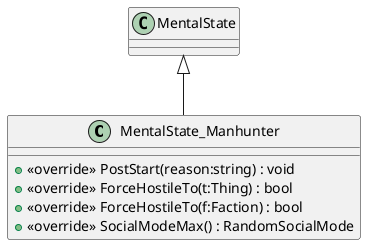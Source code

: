 @startuml
class MentalState_Manhunter {
    + <<override>> PostStart(reason:string) : void
    + <<override>> ForceHostileTo(t:Thing) : bool
    + <<override>> ForceHostileTo(f:Faction) : bool
    + <<override>> SocialModeMax() : RandomSocialMode
}
MentalState <|-- MentalState_Manhunter
@enduml
